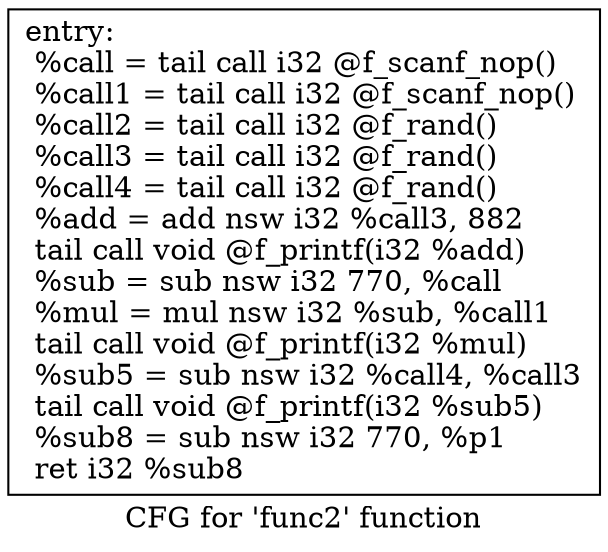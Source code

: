 digraph "CFG for 'func2' function" {
	label="CFG for 'func2' function";

	Node0x55c9d3d424e0 [shape=record,label="{entry:\l  %call = tail call i32 @f_scanf_nop()\l  %call1 = tail call i32 @f_scanf_nop()\l  %call2 = tail call i32 @f_rand()\l  %call3 = tail call i32 @f_rand()\l  %call4 = tail call i32 @f_rand()\l  %add = add nsw i32 %call3, 882\l  tail call void @f_printf(i32 %add)\l  %sub = sub nsw i32 770, %call\l  %mul = mul nsw i32 %sub, %call1\l  tail call void @f_printf(i32 %mul)\l  %sub5 = sub nsw i32 %call4, %call3\l  tail call void @f_printf(i32 %sub5)\l  %sub8 = sub nsw i32 770, %p1\l  ret i32 %sub8\l}"];
}
